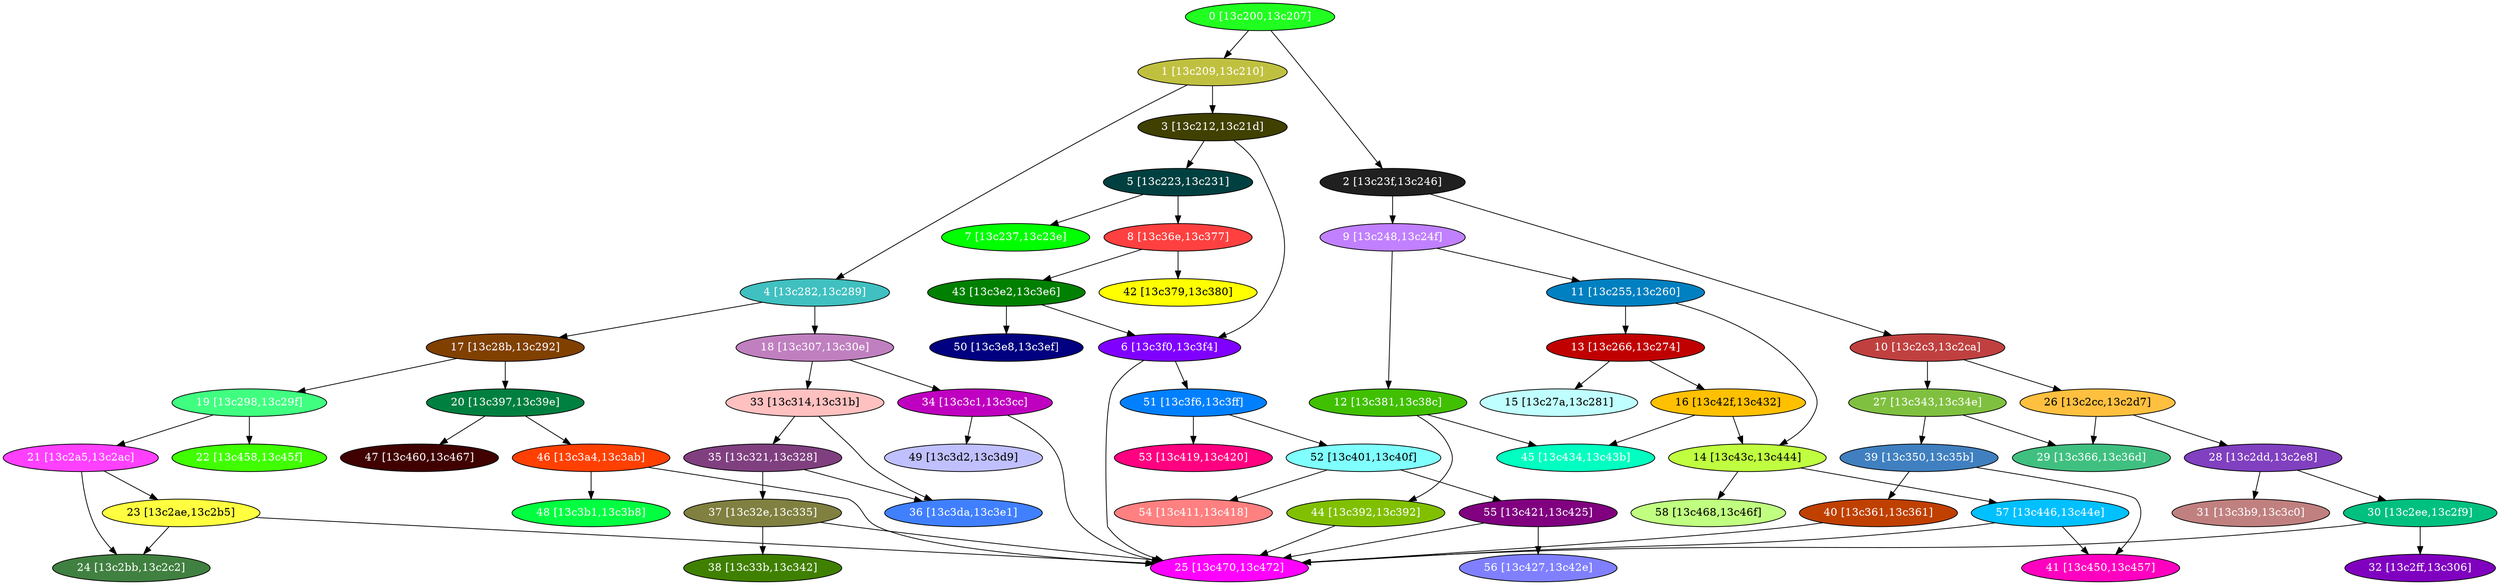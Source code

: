 diGraph libnss3{
	libnss3_0  [style=filled fillcolor="#20FF20" fontcolor="#ffffff" shape=oval label="0 [13c200,13c207]"]
	libnss3_1  [style=filled fillcolor="#C0C040" fontcolor="#ffffff" shape=oval label="1 [13c209,13c210]"]
	libnss3_2  [style=filled fillcolor="#202020" fontcolor="#ffffff" shape=oval label="2 [13c23f,13c246]"]
	libnss3_3  [style=filled fillcolor="#404000" fontcolor="#ffffff" shape=oval label="3 [13c212,13c21d]"]
	libnss3_4  [style=filled fillcolor="#40C0C0" fontcolor="#ffffff" shape=oval label="4 [13c282,13c289]"]
	libnss3_5  [style=filled fillcolor="#004040" fontcolor="#ffffff" shape=oval label="5 [13c223,13c231]"]
	libnss3_6  [style=filled fillcolor="#8000FF" fontcolor="#ffffff" shape=oval label="6 [13c3f0,13c3f4]"]
	libnss3_7  [style=filled fillcolor="#00FF00" fontcolor="#ffffff" shape=oval label="7 [13c237,13c23e]"]
	libnss3_8  [style=filled fillcolor="#FF4040" fontcolor="#ffffff" shape=oval label="8 [13c36e,13c377]"]
	libnss3_9  [style=filled fillcolor="#C080FF" fontcolor="#ffffff" shape=oval label="9 [13c248,13c24f]"]
	libnss3_a  [style=filled fillcolor="#C04040" fontcolor="#ffffff" shape=oval label="10 [13c2c3,13c2ca]"]
	libnss3_b  [style=filled fillcolor="#0080C0" fontcolor="#ffffff" shape=oval label="11 [13c255,13c260]"]
	libnss3_c  [style=filled fillcolor="#40C000" fontcolor="#ffffff" shape=oval label="12 [13c381,13c38c]"]
	libnss3_d  [style=filled fillcolor="#C00000" fontcolor="#ffffff" shape=oval label="13 [13c266,13c274]"]
	libnss3_e  [style=filled fillcolor="#C0FF40" fontcolor="#000000" shape=oval label="14 [13c43c,13c444]"]
	libnss3_f  [style=filled fillcolor="#C0FFFF" fontcolor="#000000" shape=oval label="15 [13c27a,13c281]"]
	libnss3_10  [style=filled fillcolor="#FFC000" fontcolor="#000000" shape=oval label="16 [13c42f,13c432]"]
	libnss3_11  [style=filled fillcolor="#804000" fontcolor="#ffffff" shape=oval label="17 [13c28b,13c292]"]
	libnss3_12  [style=filled fillcolor="#C080C0" fontcolor="#ffffff" shape=oval label="18 [13c307,13c30e]"]
	libnss3_13  [style=filled fillcolor="#40FF80" fontcolor="#ffffff" shape=oval label="19 [13c298,13c29f]"]
	libnss3_14  [style=filled fillcolor="#008040" fontcolor="#ffffff" shape=oval label="20 [13c397,13c39e]"]
	libnss3_15  [style=filled fillcolor="#FF40FF" fontcolor="#ffffff" shape=oval label="21 [13c2a5,13c2ac]"]
	libnss3_16  [style=filled fillcolor="#40FF00" fontcolor="#ffffff" shape=oval label="22 [13c458,13c45f]"]
	libnss3_17  [style=filled fillcolor="#FFFF40" fontcolor="#000000" shape=oval label="23 [13c2ae,13c2b5]"]
	libnss3_18  [style=filled fillcolor="#408040" fontcolor="#ffffff" shape=oval label="24 [13c2bb,13c2c2]"]
	libnss3_19  [style=filled fillcolor="#FF00FF" fontcolor="#ffffff" shape=oval label="25 [13c470,13c472]"]
	libnss3_1a  [style=filled fillcolor="#FFC040" fontcolor="#000000" shape=oval label="26 [13c2cc,13c2d7]"]
	libnss3_1b  [style=filled fillcolor="#80C040" fontcolor="#ffffff" shape=oval label="27 [13c343,13c34e]"]
	libnss3_1c  [style=filled fillcolor="#8040C0" fontcolor="#ffffff" shape=oval label="28 [13c2dd,13c2e8]"]
	libnss3_1d  [style=filled fillcolor="#40C080" fontcolor="#ffffff" shape=oval label="29 [13c366,13c36d]"]
	libnss3_1e  [style=filled fillcolor="#00C080" fontcolor="#ffffff" shape=oval label="30 [13c2ee,13c2f9]"]
	libnss3_1f  [style=filled fillcolor="#C08080" fontcolor="#ffffff" shape=oval label="31 [13c3b9,13c3c0]"]
	libnss3_20  [style=filled fillcolor="#8000C0" fontcolor="#ffffff" shape=oval label="32 [13c2ff,13c306]"]
	libnss3_21  [style=filled fillcolor="#FFC0C0" fontcolor="#000000" shape=oval label="33 [13c314,13c31b]"]
	libnss3_22  [style=filled fillcolor="#C000C0" fontcolor="#ffffff" shape=oval label="34 [13c3c1,13c3cc]"]
	libnss3_23  [style=filled fillcolor="#804080" fontcolor="#ffffff" shape=oval label="35 [13c321,13c328]"]
	libnss3_24  [style=filled fillcolor="#4080FF" fontcolor="#ffffff" shape=oval label="36 [13c3da,13c3e1]"]
	libnss3_25  [style=filled fillcolor="#808040" fontcolor="#ffffff" shape=oval label="37 [13c32e,13c335]"]
	libnss3_26  [style=filled fillcolor="#408000" fontcolor="#ffffff" shape=oval label="38 [13c33b,13c342]"]
	libnss3_27  [style=filled fillcolor="#4080C0" fontcolor="#ffffff" shape=oval label="39 [13c350,13c35b]"]
	libnss3_28  [style=filled fillcolor="#C04000" fontcolor="#ffffff" shape=oval label="40 [13c361,13c361]"]
	libnss3_29  [style=filled fillcolor="#FF00C0" fontcolor="#ffffff" shape=oval label="41 [13c450,13c457]"]
	libnss3_2a  [style=filled fillcolor="#FFFF00" fontcolor="#000000" shape=oval label="42 [13c379,13c380]"]
	libnss3_2b  [style=filled fillcolor="#008000" fontcolor="#ffffff" shape=oval label="43 [13c3e2,13c3e6]"]
	libnss3_2c  [style=filled fillcolor="#80C000" fontcolor="#ffffff" shape=oval label="44 [13c392,13c392]"]
	libnss3_2d  [style=filled fillcolor="#00FFC0" fontcolor="#ffffff" shape=oval label="45 [13c434,13c43b]"]
	libnss3_2e  [style=filled fillcolor="#FF4000" fontcolor="#ffffff" shape=oval label="46 [13c3a4,13c3ab]"]
	libnss3_2f  [style=filled fillcolor="#400000" fontcolor="#ffffff" shape=oval label="47 [13c460,13c467]"]
	libnss3_30  [style=filled fillcolor="#00FF40" fontcolor="#ffffff" shape=oval label="48 [13c3b1,13c3b8]"]
	libnss3_31  [style=filled fillcolor="#C0C0FF" fontcolor="#000000" shape=oval label="49 [13c3d2,13c3d9]"]
	libnss3_32  [style=filled fillcolor="#000080" fontcolor="#ffffff" shape=oval label="50 [13c3e8,13c3ef]"]
	libnss3_33  [style=filled fillcolor="#0080FF" fontcolor="#ffffff" shape=oval label="51 [13c3f6,13c3ff]"]
	libnss3_34  [style=filled fillcolor="#80FFFF" fontcolor="#000000" shape=oval label="52 [13c401,13c40f]"]
	libnss3_35  [style=filled fillcolor="#FF0080" fontcolor="#ffffff" shape=oval label="53 [13c419,13c420]"]
	libnss3_36  [style=filled fillcolor="#FF8080" fontcolor="#ffffff" shape=oval label="54 [13c411,13c418]"]
	libnss3_37  [style=filled fillcolor="#800080" fontcolor="#ffffff" shape=oval label="55 [13c421,13c425]"]
	libnss3_38  [style=filled fillcolor="#8080FF" fontcolor="#ffffff" shape=oval label="56 [13c427,13c42e]"]
	libnss3_39  [style=filled fillcolor="#00C0FF" fontcolor="#ffffff" shape=oval label="57 [13c446,13c44e]"]
	libnss3_3a  [style=filled fillcolor="#C0FF80" fontcolor="#000000" shape=oval label="58 [13c468,13c46f]"]

	libnss3_0 -> libnss3_1
	libnss3_0 -> libnss3_2
	libnss3_1 -> libnss3_3
	libnss3_1 -> libnss3_4
	libnss3_2 -> libnss3_9
	libnss3_2 -> libnss3_a
	libnss3_3 -> libnss3_5
	libnss3_3 -> libnss3_6
	libnss3_4 -> libnss3_11
	libnss3_4 -> libnss3_12
	libnss3_5 -> libnss3_7
	libnss3_5 -> libnss3_8
	libnss3_6 -> libnss3_19
	libnss3_6 -> libnss3_33
	libnss3_8 -> libnss3_2a
	libnss3_8 -> libnss3_2b
	libnss3_9 -> libnss3_b
	libnss3_9 -> libnss3_c
	libnss3_a -> libnss3_1a
	libnss3_a -> libnss3_1b
	libnss3_b -> libnss3_d
	libnss3_b -> libnss3_e
	libnss3_c -> libnss3_2c
	libnss3_c -> libnss3_2d
	libnss3_d -> libnss3_f
	libnss3_d -> libnss3_10
	libnss3_e -> libnss3_39
	libnss3_e -> libnss3_3a
	libnss3_10 -> libnss3_e
	libnss3_10 -> libnss3_2d
	libnss3_11 -> libnss3_13
	libnss3_11 -> libnss3_14
	libnss3_12 -> libnss3_21
	libnss3_12 -> libnss3_22
	libnss3_13 -> libnss3_15
	libnss3_13 -> libnss3_16
	libnss3_14 -> libnss3_2e
	libnss3_14 -> libnss3_2f
	libnss3_15 -> libnss3_17
	libnss3_15 -> libnss3_18
	libnss3_17 -> libnss3_18
	libnss3_17 -> libnss3_19
	libnss3_1a -> libnss3_1c
	libnss3_1a -> libnss3_1d
	libnss3_1b -> libnss3_1d
	libnss3_1b -> libnss3_27
	libnss3_1c -> libnss3_1e
	libnss3_1c -> libnss3_1f
	libnss3_1e -> libnss3_19
	libnss3_1e -> libnss3_20
	libnss3_21 -> libnss3_23
	libnss3_21 -> libnss3_24
	libnss3_22 -> libnss3_19
	libnss3_22 -> libnss3_31
	libnss3_23 -> libnss3_24
	libnss3_23 -> libnss3_25
	libnss3_25 -> libnss3_19
	libnss3_25 -> libnss3_26
	libnss3_27 -> libnss3_28
	libnss3_27 -> libnss3_29
	libnss3_28 -> libnss3_19
	libnss3_2b -> libnss3_6
	libnss3_2b -> libnss3_32
	libnss3_2c -> libnss3_19
	libnss3_2e -> libnss3_19
	libnss3_2e -> libnss3_30
	libnss3_33 -> libnss3_34
	libnss3_33 -> libnss3_35
	libnss3_34 -> libnss3_36
	libnss3_34 -> libnss3_37
	libnss3_37 -> libnss3_19
	libnss3_37 -> libnss3_38
	libnss3_39 -> libnss3_19
	libnss3_39 -> libnss3_29
}